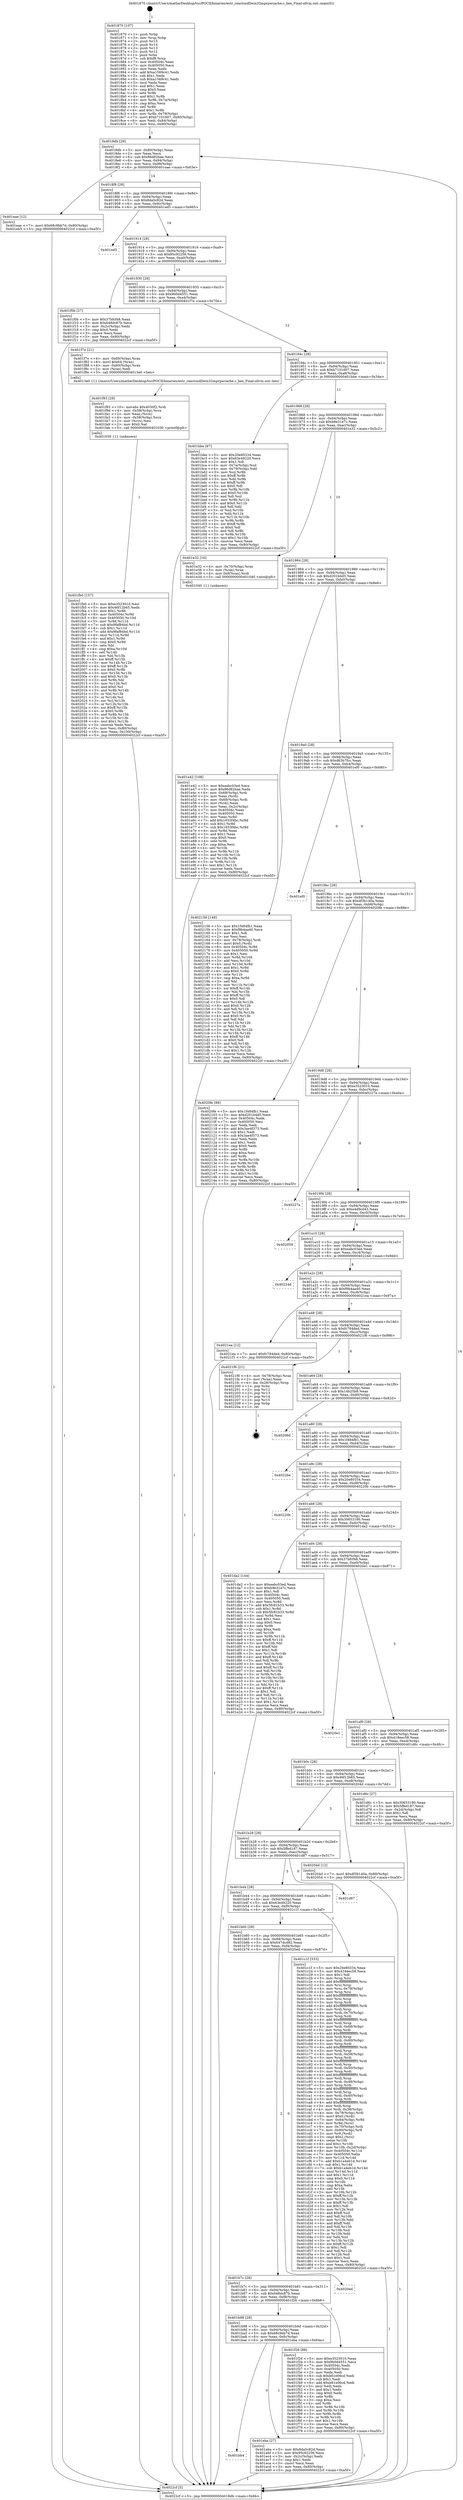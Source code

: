 digraph "0x401870" {
  label = "0x401870 (/mnt/c/Users/mathe/Desktop/tcc/POCII/binaries/extr_reactosdllwin32mprpwcache.c_hex_Final-ollvm.out::main(0))"
  labelloc = "t"
  node[shape=record]

  Entry [label="",width=0.3,height=0.3,shape=circle,fillcolor=black,style=filled]
  "0x4018db" [label="{
     0x4018db [29]\l
     | [instrs]\l
     &nbsp;&nbsp;0x4018db \<+3\>: mov -0x80(%rbp),%eax\l
     &nbsp;&nbsp;0x4018de \<+2\>: mov %eax,%ecx\l
     &nbsp;&nbsp;0x4018e0 \<+6\>: sub $0x86d82bae,%ecx\l
     &nbsp;&nbsp;0x4018e6 \<+6\>: mov %eax,-0x94(%rbp)\l
     &nbsp;&nbsp;0x4018ec \<+6\>: mov %ecx,-0x98(%rbp)\l
     &nbsp;&nbsp;0x4018f2 \<+6\>: je 0000000000401eae \<main+0x63e\>\l
  }"]
  "0x401eae" [label="{
     0x401eae [12]\l
     | [instrs]\l
     &nbsp;&nbsp;0x401eae \<+7\>: movl $0x68c9bb7d,-0x80(%rbp)\l
     &nbsp;&nbsp;0x401eb5 \<+5\>: jmp 00000000004022cf \<main+0xa5f\>\l
  }"]
  "0x4018f8" [label="{
     0x4018f8 [28]\l
     | [instrs]\l
     &nbsp;&nbsp;0x4018f8 \<+5\>: jmp 00000000004018fd \<main+0x8d\>\l
     &nbsp;&nbsp;0x4018fd \<+6\>: mov -0x94(%rbp),%eax\l
     &nbsp;&nbsp;0x401903 \<+5\>: sub $0x8da5c82d,%eax\l
     &nbsp;&nbsp;0x401908 \<+6\>: mov %eax,-0x9c(%rbp)\l
     &nbsp;&nbsp;0x40190e \<+6\>: je 0000000000401ed5 \<main+0x665\>\l
  }"]
  Exit [label="",width=0.3,height=0.3,shape=circle,fillcolor=black,style=filled,peripheries=2]
  "0x401ed5" [label="{
     0x401ed5\l
  }", style=dashed]
  "0x401914" [label="{
     0x401914 [28]\l
     | [instrs]\l
     &nbsp;&nbsp;0x401914 \<+5\>: jmp 0000000000401919 \<main+0xa9\>\l
     &nbsp;&nbsp;0x401919 \<+6\>: mov -0x94(%rbp),%eax\l
     &nbsp;&nbsp;0x40191f \<+5\>: sub $0x95c92256,%eax\l
     &nbsp;&nbsp;0x401924 \<+6\>: mov %eax,-0xa0(%rbp)\l
     &nbsp;&nbsp;0x40192a \<+6\>: je 0000000000401f0b \<main+0x69b\>\l
  }"]
  "0x401fb0" [label="{
     0x401fb0 [157]\l
     | [instrs]\l
     &nbsp;&nbsp;0x401fb0 \<+5\>: mov $0xe3523010,%esi\l
     &nbsp;&nbsp;0x401fb5 \<+5\>: mov $0x46f12b65,%edx\l
     &nbsp;&nbsp;0x401fba \<+3\>: mov $0x1,%r8b\l
     &nbsp;&nbsp;0x401fbd \<+8\>: mov 0x40504c,%r9d\l
     &nbsp;&nbsp;0x401fc5 \<+8\>: mov 0x405050,%r10d\l
     &nbsp;&nbsp;0x401fcd \<+3\>: mov %r9d,%r11d\l
     &nbsp;&nbsp;0x401fd0 \<+7\>: sub $0x9faf84bd,%r11d\l
     &nbsp;&nbsp;0x401fd7 \<+4\>: sub $0x1,%r11d\l
     &nbsp;&nbsp;0x401fdb \<+7\>: add $0x9faf84bd,%r11d\l
     &nbsp;&nbsp;0x401fe2 \<+4\>: imul %r11d,%r9d\l
     &nbsp;&nbsp;0x401fe6 \<+4\>: and $0x1,%r9d\l
     &nbsp;&nbsp;0x401fea \<+4\>: cmp $0x0,%r9d\l
     &nbsp;&nbsp;0x401fee \<+3\>: sete %bl\l
     &nbsp;&nbsp;0x401ff1 \<+4\>: cmp $0xa,%r10d\l
     &nbsp;&nbsp;0x401ff5 \<+4\>: setl %r14b\l
     &nbsp;&nbsp;0x401ff9 \<+3\>: mov %bl,%r15b\l
     &nbsp;&nbsp;0x401ffc \<+4\>: xor $0xff,%r15b\l
     &nbsp;&nbsp;0x402000 \<+3\>: mov %r14b,%r12b\l
     &nbsp;&nbsp;0x402003 \<+4\>: xor $0xff,%r12b\l
     &nbsp;&nbsp;0x402007 \<+4\>: xor $0x0,%r8b\l
     &nbsp;&nbsp;0x40200b \<+3\>: mov %r15b,%r13b\l
     &nbsp;&nbsp;0x40200e \<+4\>: and $0x0,%r13b\l
     &nbsp;&nbsp;0x402012 \<+3\>: and %r8b,%bl\l
     &nbsp;&nbsp;0x402015 \<+3\>: mov %r12b,%cl\l
     &nbsp;&nbsp;0x402018 \<+3\>: and $0x0,%cl\l
     &nbsp;&nbsp;0x40201b \<+3\>: and %r8b,%r14b\l
     &nbsp;&nbsp;0x40201e \<+3\>: or %bl,%r13b\l
     &nbsp;&nbsp;0x402021 \<+3\>: or %r14b,%cl\l
     &nbsp;&nbsp;0x402024 \<+3\>: xor %cl,%r13b\l
     &nbsp;&nbsp;0x402027 \<+3\>: or %r12b,%r15b\l
     &nbsp;&nbsp;0x40202a \<+4\>: xor $0xff,%r15b\l
     &nbsp;&nbsp;0x40202e \<+4\>: or $0x0,%r8b\l
     &nbsp;&nbsp;0x402032 \<+3\>: and %r8b,%r15b\l
     &nbsp;&nbsp;0x402035 \<+3\>: or %r15b,%r13b\l
     &nbsp;&nbsp;0x402038 \<+4\>: test $0x1,%r13b\l
     &nbsp;&nbsp;0x40203c \<+3\>: cmovne %edx,%esi\l
     &nbsp;&nbsp;0x40203f \<+3\>: mov %esi,-0x80(%rbp)\l
     &nbsp;&nbsp;0x402042 \<+6\>: mov %eax,-0x100(%rbp)\l
     &nbsp;&nbsp;0x402048 \<+5\>: jmp 00000000004022cf \<main+0xa5f\>\l
  }"]
  "0x401f0b" [label="{
     0x401f0b [27]\l
     | [instrs]\l
     &nbsp;&nbsp;0x401f0b \<+5\>: mov $0x37bfcf48,%eax\l
     &nbsp;&nbsp;0x401f10 \<+5\>: mov $0x648dc87b,%ecx\l
     &nbsp;&nbsp;0x401f15 \<+3\>: mov -0x2c(%rbp),%edx\l
     &nbsp;&nbsp;0x401f18 \<+3\>: cmp $0x0,%edx\l
     &nbsp;&nbsp;0x401f1b \<+3\>: cmove %ecx,%eax\l
     &nbsp;&nbsp;0x401f1e \<+3\>: mov %eax,-0x80(%rbp)\l
     &nbsp;&nbsp;0x401f21 \<+5\>: jmp 00000000004022cf \<main+0xa5f\>\l
  }"]
  "0x401930" [label="{
     0x401930 [28]\l
     | [instrs]\l
     &nbsp;&nbsp;0x401930 \<+5\>: jmp 0000000000401935 \<main+0xc5\>\l
     &nbsp;&nbsp;0x401935 \<+6\>: mov -0x94(%rbp),%eax\l
     &nbsp;&nbsp;0x40193b \<+5\>: sub $0x9b0d4551,%eax\l
     &nbsp;&nbsp;0x401940 \<+6\>: mov %eax,-0xa4(%rbp)\l
     &nbsp;&nbsp;0x401946 \<+6\>: je 0000000000401f7e \<main+0x70e\>\l
  }"]
  "0x401f93" [label="{
     0x401f93 [29]\l
     | [instrs]\l
     &nbsp;&nbsp;0x401f93 \<+10\>: movabs $0x4030f2,%rdi\l
     &nbsp;&nbsp;0x401f9d \<+4\>: mov -0x58(%rbp),%rcx\l
     &nbsp;&nbsp;0x401fa1 \<+2\>: mov %eax,(%rcx)\l
     &nbsp;&nbsp;0x401fa3 \<+4\>: mov -0x58(%rbp),%rcx\l
     &nbsp;&nbsp;0x401fa7 \<+2\>: mov (%rcx),%esi\l
     &nbsp;&nbsp;0x401fa9 \<+2\>: mov $0x0,%al\l
     &nbsp;&nbsp;0x401fab \<+5\>: call 0000000000401030 \<printf@plt\>\l
     | [calls]\l
     &nbsp;&nbsp;0x401030 \{1\} (unknown)\l
  }"]
  "0x401f7e" [label="{
     0x401f7e [21]\l
     | [instrs]\l
     &nbsp;&nbsp;0x401f7e \<+4\>: mov -0x60(%rbp),%rax\l
     &nbsp;&nbsp;0x401f82 \<+6\>: movl $0x64,(%rax)\l
     &nbsp;&nbsp;0x401f88 \<+4\>: mov -0x60(%rbp),%rax\l
     &nbsp;&nbsp;0x401f8c \<+2\>: mov (%rax),%edi\l
     &nbsp;&nbsp;0x401f8e \<+5\>: call 00000000004013e0 \<hex\>\l
     | [calls]\l
     &nbsp;&nbsp;0x4013e0 \{1\} (/mnt/c/Users/mathe/Desktop/tcc/POCII/binaries/extr_reactosdllwin32mprpwcache.c_hex_Final-ollvm.out::hex)\l
  }"]
  "0x40194c" [label="{
     0x40194c [28]\l
     | [instrs]\l
     &nbsp;&nbsp;0x40194c \<+5\>: jmp 0000000000401951 \<main+0xe1\>\l
     &nbsp;&nbsp;0x401951 \<+6\>: mov -0x94(%rbp),%eax\l
     &nbsp;&nbsp;0x401957 \<+5\>: sub $0xb7101607,%eax\l
     &nbsp;&nbsp;0x40195c \<+6\>: mov %eax,-0xa8(%rbp)\l
     &nbsp;&nbsp;0x401962 \<+6\>: je 0000000000401bbe \<main+0x34e\>\l
  }"]
  "0x401bb4" [label="{
     0x401bb4\l
  }", style=dashed]
  "0x401bbe" [label="{
     0x401bbe [97]\l
     | [instrs]\l
     &nbsp;&nbsp;0x401bbe \<+5\>: mov $0x20e80334,%eax\l
     &nbsp;&nbsp;0x401bc3 \<+5\>: mov $0x63e49220,%ecx\l
     &nbsp;&nbsp;0x401bc8 \<+2\>: mov $0x1,%dl\l
     &nbsp;&nbsp;0x401bca \<+4\>: mov -0x7a(%rbp),%sil\l
     &nbsp;&nbsp;0x401bce \<+4\>: mov -0x79(%rbp),%dil\l
     &nbsp;&nbsp;0x401bd2 \<+3\>: mov %sil,%r8b\l
     &nbsp;&nbsp;0x401bd5 \<+4\>: xor $0xff,%r8b\l
     &nbsp;&nbsp;0x401bd9 \<+3\>: mov %dil,%r9b\l
     &nbsp;&nbsp;0x401bdc \<+4\>: xor $0xff,%r9b\l
     &nbsp;&nbsp;0x401be0 \<+3\>: xor $0x0,%dl\l
     &nbsp;&nbsp;0x401be3 \<+3\>: mov %r8b,%r10b\l
     &nbsp;&nbsp;0x401be6 \<+4\>: and $0x0,%r10b\l
     &nbsp;&nbsp;0x401bea \<+3\>: and %dl,%sil\l
     &nbsp;&nbsp;0x401bed \<+3\>: mov %r9b,%r11b\l
     &nbsp;&nbsp;0x401bf0 \<+4\>: and $0x0,%r11b\l
     &nbsp;&nbsp;0x401bf4 \<+3\>: and %dl,%dil\l
     &nbsp;&nbsp;0x401bf7 \<+3\>: or %sil,%r10b\l
     &nbsp;&nbsp;0x401bfa \<+3\>: or %dil,%r11b\l
     &nbsp;&nbsp;0x401bfd \<+3\>: xor %r11b,%r10b\l
     &nbsp;&nbsp;0x401c00 \<+3\>: or %r9b,%r8b\l
     &nbsp;&nbsp;0x401c03 \<+4\>: xor $0xff,%r8b\l
     &nbsp;&nbsp;0x401c07 \<+3\>: or $0x0,%dl\l
     &nbsp;&nbsp;0x401c0a \<+3\>: and %dl,%r8b\l
     &nbsp;&nbsp;0x401c0d \<+3\>: or %r8b,%r10b\l
     &nbsp;&nbsp;0x401c10 \<+4\>: test $0x1,%r10b\l
     &nbsp;&nbsp;0x401c14 \<+3\>: cmovne %ecx,%eax\l
     &nbsp;&nbsp;0x401c17 \<+3\>: mov %eax,-0x80(%rbp)\l
     &nbsp;&nbsp;0x401c1a \<+5\>: jmp 00000000004022cf \<main+0xa5f\>\l
  }"]
  "0x401968" [label="{
     0x401968 [28]\l
     | [instrs]\l
     &nbsp;&nbsp;0x401968 \<+5\>: jmp 000000000040196d \<main+0xfd\>\l
     &nbsp;&nbsp;0x40196d \<+6\>: mov -0x94(%rbp),%eax\l
     &nbsp;&nbsp;0x401973 \<+5\>: sub $0xb9e31e7c,%eax\l
     &nbsp;&nbsp;0x401978 \<+6\>: mov %eax,-0xac(%rbp)\l
     &nbsp;&nbsp;0x40197e \<+6\>: je 0000000000401e32 \<main+0x5c2\>\l
  }"]
  "0x4022cf" [label="{
     0x4022cf [5]\l
     | [instrs]\l
     &nbsp;&nbsp;0x4022cf \<+5\>: jmp 00000000004018db \<main+0x6b\>\l
  }"]
  "0x401870" [label="{
     0x401870 [107]\l
     | [instrs]\l
     &nbsp;&nbsp;0x401870 \<+1\>: push %rbp\l
     &nbsp;&nbsp;0x401871 \<+3\>: mov %rsp,%rbp\l
     &nbsp;&nbsp;0x401874 \<+2\>: push %r15\l
     &nbsp;&nbsp;0x401876 \<+2\>: push %r14\l
     &nbsp;&nbsp;0x401878 \<+2\>: push %r13\l
     &nbsp;&nbsp;0x40187a \<+2\>: push %r12\l
     &nbsp;&nbsp;0x40187c \<+1\>: push %rbx\l
     &nbsp;&nbsp;0x40187d \<+7\>: sub $0xf8,%rsp\l
     &nbsp;&nbsp;0x401884 \<+7\>: mov 0x40504c,%eax\l
     &nbsp;&nbsp;0x40188b \<+7\>: mov 0x405050,%ecx\l
     &nbsp;&nbsp;0x401892 \<+2\>: mov %eax,%edx\l
     &nbsp;&nbsp;0x401894 \<+6\>: add $0xa1569c41,%edx\l
     &nbsp;&nbsp;0x40189a \<+3\>: sub $0x1,%edx\l
     &nbsp;&nbsp;0x40189d \<+6\>: sub $0xa1569c41,%edx\l
     &nbsp;&nbsp;0x4018a3 \<+3\>: imul %edx,%eax\l
     &nbsp;&nbsp;0x4018a6 \<+3\>: and $0x1,%eax\l
     &nbsp;&nbsp;0x4018a9 \<+3\>: cmp $0x0,%eax\l
     &nbsp;&nbsp;0x4018ac \<+4\>: sete %r8b\l
     &nbsp;&nbsp;0x4018b0 \<+4\>: and $0x1,%r8b\l
     &nbsp;&nbsp;0x4018b4 \<+4\>: mov %r8b,-0x7a(%rbp)\l
     &nbsp;&nbsp;0x4018b8 \<+3\>: cmp $0xa,%ecx\l
     &nbsp;&nbsp;0x4018bb \<+4\>: setl %r8b\l
     &nbsp;&nbsp;0x4018bf \<+4\>: and $0x1,%r8b\l
     &nbsp;&nbsp;0x4018c3 \<+4\>: mov %r8b,-0x79(%rbp)\l
     &nbsp;&nbsp;0x4018c7 \<+7\>: movl $0xb7101607,-0x80(%rbp)\l
     &nbsp;&nbsp;0x4018ce \<+6\>: mov %edi,-0x84(%rbp)\l
     &nbsp;&nbsp;0x4018d4 \<+7\>: mov %rsi,-0x90(%rbp)\l
  }"]
  "0x401eba" [label="{
     0x401eba [27]\l
     | [instrs]\l
     &nbsp;&nbsp;0x401eba \<+5\>: mov $0x8da5c82d,%eax\l
     &nbsp;&nbsp;0x401ebf \<+5\>: mov $0x95c92256,%ecx\l
     &nbsp;&nbsp;0x401ec4 \<+3\>: mov -0x2c(%rbp),%edx\l
     &nbsp;&nbsp;0x401ec7 \<+3\>: cmp $0x1,%edx\l
     &nbsp;&nbsp;0x401eca \<+3\>: cmovl %ecx,%eax\l
     &nbsp;&nbsp;0x401ecd \<+3\>: mov %eax,-0x80(%rbp)\l
     &nbsp;&nbsp;0x401ed0 \<+5\>: jmp 00000000004022cf \<main+0xa5f\>\l
  }"]
  "0x401e32" [label="{
     0x401e32 [16]\l
     | [instrs]\l
     &nbsp;&nbsp;0x401e32 \<+4\>: mov -0x70(%rbp),%rax\l
     &nbsp;&nbsp;0x401e36 \<+3\>: mov (%rax),%rax\l
     &nbsp;&nbsp;0x401e39 \<+4\>: mov 0x8(%rax),%rdi\l
     &nbsp;&nbsp;0x401e3d \<+5\>: call 0000000000401040 \<atoi@plt\>\l
     | [calls]\l
     &nbsp;&nbsp;0x401040 \{1\} (unknown)\l
  }"]
  "0x401984" [label="{
     0x401984 [28]\l
     | [instrs]\l
     &nbsp;&nbsp;0x401984 \<+5\>: jmp 0000000000401989 \<main+0x119\>\l
     &nbsp;&nbsp;0x401989 \<+6\>: mov -0x94(%rbp),%eax\l
     &nbsp;&nbsp;0x40198f \<+5\>: sub $0xd201b4d5,%eax\l
     &nbsp;&nbsp;0x401994 \<+6\>: mov %eax,-0xb0(%rbp)\l
     &nbsp;&nbsp;0x40199a \<+6\>: je 0000000000402156 \<main+0x8e6\>\l
  }"]
  "0x401b98" [label="{
     0x401b98 [28]\l
     | [instrs]\l
     &nbsp;&nbsp;0x401b98 \<+5\>: jmp 0000000000401b9d \<main+0x32d\>\l
     &nbsp;&nbsp;0x401b9d \<+6\>: mov -0x94(%rbp),%eax\l
     &nbsp;&nbsp;0x401ba3 \<+5\>: sub $0x68c9bb7d,%eax\l
     &nbsp;&nbsp;0x401ba8 \<+6\>: mov %eax,-0xfc(%rbp)\l
     &nbsp;&nbsp;0x401bae \<+6\>: je 0000000000401eba \<main+0x64a\>\l
  }"]
  "0x402156" [label="{
     0x402156 [148]\l
     | [instrs]\l
     &nbsp;&nbsp;0x402156 \<+5\>: mov $0x1f484fb1,%eax\l
     &nbsp;&nbsp;0x40215b \<+5\>: mov $0xf9b4aa40,%ecx\l
     &nbsp;&nbsp;0x402160 \<+2\>: mov $0x1,%dl\l
     &nbsp;&nbsp;0x402162 \<+2\>: xor %esi,%esi\l
     &nbsp;&nbsp;0x402164 \<+4\>: mov -0x78(%rbp),%rdi\l
     &nbsp;&nbsp;0x402168 \<+6\>: movl $0x0,(%rdi)\l
     &nbsp;&nbsp;0x40216e \<+8\>: mov 0x40504c,%r8d\l
     &nbsp;&nbsp;0x402176 \<+8\>: mov 0x405050,%r9d\l
     &nbsp;&nbsp;0x40217e \<+3\>: sub $0x1,%esi\l
     &nbsp;&nbsp;0x402181 \<+3\>: mov %r8d,%r10d\l
     &nbsp;&nbsp;0x402184 \<+3\>: add %esi,%r10d\l
     &nbsp;&nbsp;0x402187 \<+4\>: imul %r10d,%r8d\l
     &nbsp;&nbsp;0x40218b \<+4\>: and $0x1,%r8d\l
     &nbsp;&nbsp;0x40218f \<+4\>: cmp $0x0,%r8d\l
     &nbsp;&nbsp;0x402193 \<+4\>: sete %r11b\l
     &nbsp;&nbsp;0x402197 \<+4\>: cmp $0xa,%r9d\l
     &nbsp;&nbsp;0x40219b \<+3\>: setl %bl\l
     &nbsp;&nbsp;0x40219e \<+3\>: mov %r11b,%r14b\l
     &nbsp;&nbsp;0x4021a1 \<+4\>: xor $0xff,%r14b\l
     &nbsp;&nbsp;0x4021a5 \<+3\>: mov %bl,%r15b\l
     &nbsp;&nbsp;0x4021a8 \<+4\>: xor $0xff,%r15b\l
     &nbsp;&nbsp;0x4021ac \<+3\>: xor $0x0,%dl\l
     &nbsp;&nbsp;0x4021af \<+3\>: mov %r14b,%r12b\l
     &nbsp;&nbsp;0x4021b2 \<+4\>: and $0x0,%r12b\l
     &nbsp;&nbsp;0x4021b6 \<+3\>: and %dl,%r11b\l
     &nbsp;&nbsp;0x4021b9 \<+3\>: mov %r15b,%r13b\l
     &nbsp;&nbsp;0x4021bc \<+4\>: and $0x0,%r13b\l
     &nbsp;&nbsp;0x4021c0 \<+2\>: and %dl,%bl\l
     &nbsp;&nbsp;0x4021c2 \<+3\>: or %r11b,%r12b\l
     &nbsp;&nbsp;0x4021c5 \<+3\>: or %bl,%r13b\l
     &nbsp;&nbsp;0x4021c8 \<+3\>: xor %r13b,%r12b\l
     &nbsp;&nbsp;0x4021cb \<+3\>: or %r15b,%r14b\l
     &nbsp;&nbsp;0x4021ce \<+4\>: xor $0xff,%r14b\l
     &nbsp;&nbsp;0x4021d2 \<+3\>: or $0x0,%dl\l
     &nbsp;&nbsp;0x4021d5 \<+3\>: and %dl,%r14b\l
     &nbsp;&nbsp;0x4021d8 \<+3\>: or %r14b,%r12b\l
     &nbsp;&nbsp;0x4021db \<+4\>: test $0x1,%r12b\l
     &nbsp;&nbsp;0x4021df \<+3\>: cmovne %ecx,%eax\l
     &nbsp;&nbsp;0x4021e2 \<+3\>: mov %eax,-0x80(%rbp)\l
     &nbsp;&nbsp;0x4021e5 \<+5\>: jmp 00000000004022cf \<main+0xa5f\>\l
  }"]
  "0x4019a0" [label="{
     0x4019a0 [28]\l
     | [instrs]\l
     &nbsp;&nbsp;0x4019a0 \<+5\>: jmp 00000000004019a5 \<main+0x135\>\l
     &nbsp;&nbsp;0x4019a5 \<+6\>: mov -0x94(%rbp),%eax\l
     &nbsp;&nbsp;0x4019ab \<+5\>: sub $0xd63b7fcc,%eax\l
     &nbsp;&nbsp;0x4019b0 \<+6\>: mov %eax,-0xb4(%rbp)\l
     &nbsp;&nbsp;0x4019b6 \<+6\>: je 0000000000401ef0 \<main+0x680\>\l
  }"]
  "0x401f26" [label="{
     0x401f26 [88]\l
     | [instrs]\l
     &nbsp;&nbsp;0x401f26 \<+5\>: mov $0xe3523010,%eax\l
     &nbsp;&nbsp;0x401f2b \<+5\>: mov $0x9b0d4551,%ecx\l
     &nbsp;&nbsp;0x401f30 \<+7\>: mov 0x40504c,%edx\l
     &nbsp;&nbsp;0x401f37 \<+7\>: mov 0x405050,%esi\l
     &nbsp;&nbsp;0x401f3e \<+2\>: mov %edx,%edi\l
     &nbsp;&nbsp;0x401f40 \<+6\>: sub $0xb81e06cd,%edi\l
     &nbsp;&nbsp;0x401f46 \<+3\>: sub $0x1,%edi\l
     &nbsp;&nbsp;0x401f49 \<+6\>: add $0xb81e06cd,%edi\l
     &nbsp;&nbsp;0x401f4f \<+3\>: imul %edi,%edx\l
     &nbsp;&nbsp;0x401f52 \<+3\>: and $0x1,%edx\l
     &nbsp;&nbsp;0x401f55 \<+3\>: cmp $0x0,%edx\l
     &nbsp;&nbsp;0x401f58 \<+4\>: sete %r8b\l
     &nbsp;&nbsp;0x401f5c \<+3\>: cmp $0xa,%esi\l
     &nbsp;&nbsp;0x401f5f \<+4\>: setl %r9b\l
     &nbsp;&nbsp;0x401f63 \<+3\>: mov %r8b,%r10b\l
     &nbsp;&nbsp;0x401f66 \<+3\>: and %r9b,%r10b\l
     &nbsp;&nbsp;0x401f69 \<+3\>: xor %r9b,%r8b\l
     &nbsp;&nbsp;0x401f6c \<+3\>: or %r8b,%r10b\l
     &nbsp;&nbsp;0x401f6f \<+4\>: test $0x1,%r10b\l
     &nbsp;&nbsp;0x401f73 \<+3\>: cmovne %ecx,%eax\l
     &nbsp;&nbsp;0x401f76 \<+3\>: mov %eax,-0x80(%rbp)\l
     &nbsp;&nbsp;0x401f79 \<+5\>: jmp 00000000004022cf \<main+0xa5f\>\l
  }"]
  "0x401ef0" [label="{
     0x401ef0\l
  }", style=dashed]
  "0x4019bc" [label="{
     0x4019bc [28]\l
     | [instrs]\l
     &nbsp;&nbsp;0x4019bc \<+5\>: jmp 00000000004019c1 \<main+0x151\>\l
     &nbsp;&nbsp;0x4019c1 \<+6\>: mov -0x94(%rbp),%eax\l
     &nbsp;&nbsp;0x4019c7 \<+5\>: sub $0xdf3b140a,%eax\l
     &nbsp;&nbsp;0x4019cc \<+6\>: mov %eax,-0xb8(%rbp)\l
     &nbsp;&nbsp;0x4019d2 \<+6\>: je 00000000004020fe \<main+0x88e\>\l
  }"]
  "0x401b7c" [label="{
     0x401b7c [28]\l
     | [instrs]\l
     &nbsp;&nbsp;0x401b7c \<+5\>: jmp 0000000000401b81 \<main+0x311\>\l
     &nbsp;&nbsp;0x401b81 \<+6\>: mov -0x94(%rbp),%eax\l
     &nbsp;&nbsp;0x401b87 \<+5\>: sub $0x648dc87b,%eax\l
     &nbsp;&nbsp;0x401b8c \<+6\>: mov %eax,-0xf8(%rbp)\l
     &nbsp;&nbsp;0x401b92 \<+6\>: je 0000000000401f26 \<main+0x6b6\>\l
  }"]
  "0x4020fe" [label="{
     0x4020fe [88]\l
     | [instrs]\l
     &nbsp;&nbsp;0x4020fe \<+5\>: mov $0x1f484fb1,%eax\l
     &nbsp;&nbsp;0x402103 \<+5\>: mov $0xd201b4d5,%ecx\l
     &nbsp;&nbsp;0x402108 \<+7\>: mov 0x40504c,%edx\l
     &nbsp;&nbsp;0x40210f \<+7\>: mov 0x405050,%esi\l
     &nbsp;&nbsp;0x402116 \<+2\>: mov %edx,%edi\l
     &nbsp;&nbsp;0x402118 \<+6\>: add $0x3ae4f373,%edi\l
     &nbsp;&nbsp;0x40211e \<+3\>: sub $0x1,%edi\l
     &nbsp;&nbsp;0x402121 \<+6\>: sub $0x3ae4f373,%edi\l
     &nbsp;&nbsp;0x402127 \<+3\>: imul %edi,%edx\l
     &nbsp;&nbsp;0x40212a \<+3\>: and $0x1,%edx\l
     &nbsp;&nbsp;0x40212d \<+3\>: cmp $0x0,%edx\l
     &nbsp;&nbsp;0x402130 \<+4\>: sete %r8b\l
     &nbsp;&nbsp;0x402134 \<+3\>: cmp $0xa,%esi\l
     &nbsp;&nbsp;0x402137 \<+4\>: setl %r9b\l
     &nbsp;&nbsp;0x40213b \<+3\>: mov %r8b,%r10b\l
     &nbsp;&nbsp;0x40213e \<+3\>: and %r9b,%r10b\l
     &nbsp;&nbsp;0x402141 \<+3\>: xor %r9b,%r8b\l
     &nbsp;&nbsp;0x402144 \<+3\>: or %r8b,%r10b\l
     &nbsp;&nbsp;0x402147 \<+4\>: test $0x1,%r10b\l
     &nbsp;&nbsp;0x40214b \<+3\>: cmovne %ecx,%eax\l
     &nbsp;&nbsp;0x40214e \<+3\>: mov %eax,-0x80(%rbp)\l
     &nbsp;&nbsp;0x402151 \<+5\>: jmp 00000000004022cf \<main+0xa5f\>\l
  }"]
  "0x4019d8" [label="{
     0x4019d8 [28]\l
     | [instrs]\l
     &nbsp;&nbsp;0x4019d8 \<+5\>: jmp 00000000004019dd \<main+0x16d\>\l
     &nbsp;&nbsp;0x4019dd \<+6\>: mov -0x94(%rbp),%eax\l
     &nbsp;&nbsp;0x4019e3 \<+5\>: sub $0xe3523010,%eax\l
     &nbsp;&nbsp;0x4019e8 \<+6\>: mov %eax,-0xbc(%rbp)\l
     &nbsp;&nbsp;0x4019ee \<+6\>: je 000000000040227a \<main+0xa0a\>\l
  }"]
  "0x4020ed" [label="{
     0x4020ed\l
  }", style=dashed]
  "0x40227a" [label="{
     0x40227a\l
  }", style=dashed]
  "0x4019f4" [label="{
     0x4019f4 [28]\l
     | [instrs]\l
     &nbsp;&nbsp;0x4019f4 \<+5\>: jmp 00000000004019f9 \<main+0x189\>\l
     &nbsp;&nbsp;0x4019f9 \<+6\>: mov -0x94(%rbp),%eax\l
     &nbsp;&nbsp;0x4019ff \<+5\>: sub $0xe4d9cd43,%eax\l
     &nbsp;&nbsp;0x401a04 \<+6\>: mov %eax,-0xc0(%rbp)\l
     &nbsp;&nbsp;0x401a0a \<+6\>: je 0000000000402059 \<main+0x7e9\>\l
  }"]
  "0x401e42" [label="{
     0x401e42 [108]\l
     | [instrs]\l
     &nbsp;&nbsp;0x401e42 \<+5\>: mov $0xeabc03ed,%ecx\l
     &nbsp;&nbsp;0x401e47 \<+5\>: mov $0x86d82bae,%edx\l
     &nbsp;&nbsp;0x401e4c \<+4\>: mov -0x68(%rbp),%rdi\l
     &nbsp;&nbsp;0x401e50 \<+2\>: mov %eax,(%rdi)\l
     &nbsp;&nbsp;0x401e52 \<+4\>: mov -0x68(%rbp),%rdi\l
     &nbsp;&nbsp;0x401e56 \<+2\>: mov (%rdi),%eax\l
     &nbsp;&nbsp;0x401e58 \<+3\>: mov %eax,-0x2c(%rbp)\l
     &nbsp;&nbsp;0x401e5b \<+7\>: mov 0x40504c,%eax\l
     &nbsp;&nbsp;0x401e62 \<+7\>: mov 0x405050,%esi\l
     &nbsp;&nbsp;0x401e69 \<+3\>: mov %eax,%r8d\l
     &nbsp;&nbsp;0x401e6c \<+7\>: add $0x1653f4bc,%r8d\l
     &nbsp;&nbsp;0x401e73 \<+4\>: sub $0x1,%r8d\l
     &nbsp;&nbsp;0x401e77 \<+7\>: sub $0x1653f4bc,%r8d\l
     &nbsp;&nbsp;0x401e7e \<+4\>: imul %r8d,%eax\l
     &nbsp;&nbsp;0x401e82 \<+3\>: and $0x1,%eax\l
     &nbsp;&nbsp;0x401e85 \<+3\>: cmp $0x0,%eax\l
     &nbsp;&nbsp;0x401e88 \<+4\>: sete %r9b\l
     &nbsp;&nbsp;0x401e8c \<+3\>: cmp $0xa,%esi\l
     &nbsp;&nbsp;0x401e8f \<+4\>: setl %r10b\l
     &nbsp;&nbsp;0x401e93 \<+3\>: mov %r9b,%r11b\l
     &nbsp;&nbsp;0x401e96 \<+3\>: and %r10b,%r11b\l
     &nbsp;&nbsp;0x401e99 \<+3\>: xor %r10b,%r9b\l
     &nbsp;&nbsp;0x401e9c \<+3\>: or %r9b,%r11b\l
     &nbsp;&nbsp;0x401e9f \<+4\>: test $0x1,%r11b\l
     &nbsp;&nbsp;0x401ea3 \<+3\>: cmovne %edx,%ecx\l
     &nbsp;&nbsp;0x401ea6 \<+3\>: mov %ecx,-0x80(%rbp)\l
     &nbsp;&nbsp;0x401ea9 \<+5\>: jmp 00000000004022cf \<main+0xa5f\>\l
  }"]
  "0x402059" [label="{
     0x402059\l
  }", style=dashed]
  "0x401a10" [label="{
     0x401a10 [28]\l
     | [instrs]\l
     &nbsp;&nbsp;0x401a10 \<+5\>: jmp 0000000000401a15 \<main+0x1a5\>\l
     &nbsp;&nbsp;0x401a15 \<+6\>: mov -0x94(%rbp),%eax\l
     &nbsp;&nbsp;0x401a1b \<+5\>: sub $0xeabc03ed,%eax\l
     &nbsp;&nbsp;0x401a20 \<+6\>: mov %eax,-0xc4(%rbp)\l
     &nbsp;&nbsp;0x401a26 \<+6\>: je 000000000040224d \<main+0x9dd\>\l
  }"]
  "0x401b60" [label="{
     0x401b60 [28]\l
     | [instrs]\l
     &nbsp;&nbsp;0x401b60 \<+5\>: jmp 0000000000401b65 \<main+0x2f5\>\l
     &nbsp;&nbsp;0x401b65 \<+6\>: mov -0x94(%rbp),%eax\l
     &nbsp;&nbsp;0x401b6b \<+5\>: sub $0x647dcd82,%eax\l
     &nbsp;&nbsp;0x401b70 \<+6\>: mov %eax,-0xf4(%rbp)\l
     &nbsp;&nbsp;0x401b76 \<+6\>: je 00000000004020ed \<main+0x87d\>\l
  }"]
  "0x40224d" [label="{
     0x40224d\l
  }", style=dashed]
  "0x401a2c" [label="{
     0x401a2c [28]\l
     | [instrs]\l
     &nbsp;&nbsp;0x401a2c \<+5\>: jmp 0000000000401a31 \<main+0x1c1\>\l
     &nbsp;&nbsp;0x401a31 \<+6\>: mov -0x94(%rbp),%eax\l
     &nbsp;&nbsp;0x401a37 \<+5\>: sub $0xf9b4aa40,%eax\l
     &nbsp;&nbsp;0x401a3c \<+6\>: mov %eax,-0xc8(%rbp)\l
     &nbsp;&nbsp;0x401a42 \<+6\>: je 00000000004021ea \<main+0x97a\>\l
  }"]
  "0x401c1f" [label="{
     0x401c1f [333]\l
     | [instrs]\l
     &nbsp;&nbsp;0x401c1f \<+5\>: mov $0x20e80334,%eax\l
     &nbsp;&nbsp;0x401c24 \<+5\>: mov $0x418eec58,%ecx\l
     &nbsp;&nbsp;0x401c29 \<+2\>: mov $0x1,%dl\l
     &nbsp;&nbsp;0x401c2b \<+3\>: mov %rsp,%rsi\l
     &nbsp;&nbsp;0x401c2e \<+4\>: add $0xfffffffffffffff0,%rsi\l
     &nbsp;&nbsp;0x401c32 \<+3\>: mov %rsi,%rsp\l
     &nbsp;&nbsp;0x401c35 \<+4\>: mov %rsi,-0x78(%rbp)\l
     &nbsp;&nbsp;0x401c39 \<+3\>: mov %rsp,%rsi\l
     &nbsp;&nbsp;0x401c3c \<+4\>: add $0xfffffffffffffff0,%rsi\l
     &nbsp;&nbsp;0x401c40 \<+3\>: mov %rsi,%rsp\l
     &nbsp;&nbsp;0x401c43 \<+3\>: mov %rsp,%rdi\l
     &nbsp;&nbsp;0x401c46 \<+4\>: add $0xfffffffffffffff0,%rdi\l
     &nbsp;&nbsp;0x401c4a \<+3\>: mov %rdi,%rsp\l
     &nbsp;&nbsp;0x401c4d \<+4\>: mov %rdi,-0x70(%rbp)\l
     &nbsp;&nbsp;0x401c51 \<+3\>: mov %rsp,%rdi\l
     &nbsp;&nbsp;0x401c54 \<+4\>: add $0xfffffffffffffff0,%rdi\l
     &nbsp;&nbsp;0x401c58 \<+3\>: mov %rdi,%rsp\l
     &nbsp;&nbsp;0x401c5b \<+4\>: mov %rdi,-0x68(%rbp)\l
     &nbsp;&nbsp;0x401c5f \<+3\>: mov %rsp,%rdi\l
     &nbsp;&nbsp;0x401c62 \<+4\>: add $0xfffffffffffffff0,%rdi\l
     &nbsp;&nbsp;0x401c66 \<+3\>: mov %rdi,%rsp\l
     &nbsp;&nbsp;0x401c69 \<+4\>: mov %rdi,-0x60(%rbp)\l
     &nbsp;&nbsp;0x401c6d \<+3\>: mov %rsp,%rdi\l
     &nbsp;&nbsp;0x401c70 \<+4\>: add $0xfffffffffffffff0,%rdi\l
     &nbsp;&nbsp;0x401c74 \<+3\>: mov %rdi,%rsp\l
     &nbsp;&nbsp;0x401c77 \<+4\>: mov %rdi,-0x58(%rbp)\l
     &nbsp;&nbsp;0x401c7b \<+3\>: mov %rsp,%rdi\l
     &nbsp;&nbsp;0x401c7e \<+4\>: add $0xfffffffffffffff0,%rdi\l
     &nbsp;&nbsp;0x401c82 \<+3\>: mov %rdi,%rsp\l
     &nbsp;&nbsp;0x401c85 \<+4\>: mov %rdi,-0x50(%rbp)\l
     &nbsp;&nbsp;0x401c89 \<+3\>: mov %rsp,%rdi\l
     &nbsp;&nbsp;0x401c8c \<+4\>: add $0xfffffffffffffff0,%rdi\l
     &nbsp;&nbsp;0x401c90 \<+3\>: mov %rdi,%rsp\l
     &nbsp;&nbsp;0x401c93 \<+4\>: mov %rdi,-0x48(%rbp)\l
     &nbsp;&nbsp;0x401c97 \<+3\>: mov %rsp,%rdi\l
     &nbsp;&nbsp;0x401c9a \<+4\>: add $0xfffffffffffffff0,%rdi\l
     &nbsp;&nbsp;0x401c9e \<+3\>: mov %rdi,%rsp\l
     &nbsp;&nbsp;0x401ca1 \<+4\>: mov %rdi,-0x40(%rbp)\l
     &nbsp;&nbsp;0x401ca5 \<+3\>: mov %rsp,%rdi\l
     &nbsp;&nbsp;0x401ca8 \<+4\>: add $0xfffffffffffffff0,%rdi\l
     &nbsp;&nbsp;0x401cac \<+3\>: mov %rdi,%rsp\l
     &nbsp;&nbsp;0x401caf \<+4\>: mov %rdi,-0x38(%rbp)\l
     &nbsp;&nbsp;0x401cb3 \<+4\>: mov -0x78(%rbp),%rdi\l
     &nbsp;&nbsp;0x401cb7 \<+6\>: movl $0x0,(%rdi)\l
     &nbsp;&nbsp;0x401cbd \<+7\>: mov -0x84(%rbp),%r8d\l
     &nbsp;&nbsp;0x401cc4 \<+3\>: mov %r8d,(%rsi)\l
     &nbsp;&nbsp;0x401cc7 \<+4\>: mov -0x70(%rbp),%rdi\l
     &nbsp;&nbsp;0x401ccb \<+7\>: mov -0x90(%rbp),%r9\l
     &nbsp;&nbsp;0x401cd2 \<+3\>: mov %r9,(%rdi)\l
     &nbsp;&nbsp;0x401cd5 \<+3\>: cmpl $0x2,(%rsi)\l
     &nbsp;&nbsp;0x401cd8 \<+4\>: setne %r10b\l
     &nbsp;&nbsp;0x401cdc \<+4\>: and $0x1,%r10b\l
     &nbsp;&nbsp;0x401ce0 \<+4\>: mov %r10b,-0x2d(%rbp)\l
     &nbsp;&nbsp;0x401ce4 \<+8\>: mov 0x40504c,%r11d\l
     &nbsp;&nbsp;0x401cec \<+7\>: mov 0x405050,%ebx\l
     &nbsp;&nbsp;0x401cf3 \<+3\>: mov %r11d,%r14d\l
     &nbsp;&nbsp;0x401cf6 \<+7\>: add $0xb1a4eb1d,%r14d\l
     &nbsp;&nbsp;0x401cfd \<+4\>: sub $0x1,%r14d\l
     &nbsp;&nbsp;0x401d01 \<+7\>: sub $0xb1a4eb1d,%r14d\l
     &nbsp;&nbsp;0x401d08 \<+4\>: imul %r14d,%r11d\l
     &nbsp;&nbsp;0x401d0c \<+4\>: and $0x1,%r11d\l
     &nbsp;&nbsp;0x401d10 \<+4\>: cmp $0x0,%r11d\l
     &nbsp;&nbsp;0x401d14 \<+4\>: sete %r10b\l
     &nbsp;&nbsp;0x401d18 \<+3\>: cmp $0xa,%ebx\l
     &nbsp;&nbsp;0x401d1b \<+4\>: setl %r15b\l
     &nbsp;&nbsp;0x401d1f \<+3\>: mov %r10b,%r12b\l
     &nbsp;&nbsp;0x401d22 \<+4\>: xor $0xff,%r12b\l
     &nbsp;&nbsp;0x401d26 \<+3\>: mov %r15b,%r13b\l
     &nbsp;&nbsp;0x401d29 \<+4\>: xor $0xff,%r13b\l
     &nbsp;&nbsp;0x401d2d \<+3\>: xor $0x1,%dl\l
     &nbsp;&nbsp;0x401d30 \<+3\>: mov %r12b,%sil\l
     &nbsp;&nbsp;0x401d33 \<+4\>: and $0xff,%sil\l
     &nbsp;&nbsp;0x401d37 \<+3\>: and %dl,%r10b\l
     &nbsp;&nbsp;0x401d3a \<+3\>: mov %r13b,%dil\l
     &nbsp;&nbsp;0x401d3d \<+4\>: and $0xff,%dil\l
     &nbsp;&nbsp;0x401d41 \<+3\>: and %dl,%r15b\l
     &nbsp;&nbsp;0x401d44 \<+3\>: or %r10b,%sil\l
     &nbsp;&nbsp;0x401d47 \<+3\>: or %r15b,%dil\l
     &nbsp;&nbsp;0x401d4a \<+3\>: xor %dil,%sil\l
     &nbsp;&nbsp;0x401d4d \<+3\>: or %r13b,%r12b\l
     &nbsp;&nbsp;0x401d50 \<+4\>: xor $0xff,%r12b\l
     &nbsp;&nbsp;0x401d54 \<+3\>: or $0x1,%dl\l
     &nbsp;&nbsp;0x401d57 \<+3\>: and %dl,%r12b\l
     &nbsp;&nbsp;0x401d5a \<+3\>: or %r12b,%sil\l
     &nbsp;&nbsp;0x401d5d \<+4\>: test $0x1,%sil\l
     &nbsp;&nbsp;0x401d61 \<+3\>: cmovne %ecx,%eax\l
     &nbsp;&nbsp;0x401d64 \<+3\>: mov %eax,-0x80(%rbp)\l
     &nbsp;&nbsp;0x401d67 \<+5\>: jmp 00000000004022cf \<main+0xa5f\>\l
  }"]
  "0x4021ea" [label="{
     0x4021ea [12]\l
     | [instrs]\l
     &nbsp;&nbsp;0x4021ea \<+7\>: movl $0xfc784ded,-0x80(%rbp)\l
     &nbsp;&nbsp;0x4021f1 \<+5\>: jmp 00000000004022cf \<main+0xa5f\>\l
  }"]
  "0x401a48" [label="{
     0x401a48 [28]\l
     | [instrs]\l
     &nbsp;&nbsp;0x401a48 \<+5\>: jmp 0000000000401a4d \<main+0x1dd\>\l
     &nbsp;&nbsp;0x401a4d \<+6\>: mov -0x94(%rbp),%eax\l
     &nbsp;&nbsp;0x401a53 \<+5\>: sub $0xfc784ded,%eax\l
     &nbsp;&nbsp;0x401a58 \<+6\>: mov %eax,-0xcc(%rbp)\l
     &nbsp;&nbsp;0x401a5e \<+6\>: je 00000000004021f6 \<main+0x986\>\l
  }"]
  "0x401b44" [label="{
     0x401b44 [28]\l
     | [instrs]\l
     &nbsp;&nbsp;0x401b44 \<+5\>: jmp 0000000000401b49 \<main+0x2d9\>\l
     &nbsp;&nbsp;0x401b49 \<+6\>: mov -0x94(%rbp),%eax\l
     &nbsp;&nbsp;0x401b4f \<+5\>: sub $0x63e49220,%eax\l
     &nbsp;&nbsp;0x401b54 \<+6\>: mov %eax,-0xf0(%rbp)\l
     &nbsp;&nbsp;0x401b5a \<+6\>: je 0000000000401c1f \<main+0x3af\>\l
  }"]
  "0x4021f6" [label="{
     0x4021f6 [21]\l
     | [instrs]\l
     &nbsp;&nbsp;0x4021f6 \<+4\>: mov -0x78(%rbp),%rax\l
     &nbsp;&nbsp;0x4021fa \<+2\>: mov (%rax),%eax\l
     &nbsp;&nbsp;0x4021fc \<+4\>: lea -0x28(%rbp),%rsp\l
     &nbsp;&nbsp;0x402200 \<+1\>: pop %rbx\l
     &nbsp;&nbsp;0x402201 \<+2\>: pop %r12\l
     &nbsp;&nbsp;0x402203 \<+2\>: pop %r13\l
     &nbsp;&nbsp;0x402205 \<+2\>: pop %r14\l
     &nbsp;&nbsp;0x402207 \<+2\>: pop %r15\l
     &nbsp;&nbsp;0x402209 \<+1\>: pop %rbp\l
     &nbsp;&nbsp;0x40220a \<+1\>: ret\l
  }"]
  "0x401a64" [label="{
     0x401a64 [28]\l
     | [instrs]\l
     &nbsp;&nbsp;0x401a64 \<+5\>: jmp 0000000000401a69 \<main+0x1f9\>\l
     &nbsp;&nbsp;0x401a69 \<+6\>: mov -0x94(%rbp),%eax\l
     &nbsp;&nbsp;0x401a6f \<+5\>: sub $0x14b25b9,%eax\l
     &nbsp;&nbsp;0x401a74 \<+6\>: mov %eax,-0xd0(%rbp)\l
     &nbsp;&nbsp;0x401a7a \<+6\>: je 000000000040209d \<main+0x82d\>\l
  }"]
  "0x401d87" [label="{
     0x401d87\l
  }", style=dashed]
  "0x40209d" [label="{
     0x40209d\l
  }", style=dashed]
  "0x401a80" [label="{
     0x401a80 [28]\l
     | [instrs]\l
     &nbsp;&nbsp;0x401a80 \<+5\>: jmp 0000000000401a85 \<main+0x215\>\l
     &nbsp;&nbsp;0x401a85 \<+6\>: mov -0x94(%rbp),%eax\l
     &nbsp;&nbsp;0x401a8b \<+5\>: sub $0x1f484fb1,%eax\l
     &nbsp;&nbsp;0x401a90 \<+6\>: mov %eax,-0xd4(%rbp)\l
     &nbsp;&nbsp;0x401a96 \<+6\>: je 00000000004022be \<main+0xa4e\>\l
  }"]
  "0x401b28" [label="{
     0x401b28 [28]\l
     | [instrs]\l
     &nbsp;&nbsp;0x401b28 \<+5\>: jmp 0000000000401b2d \<main+0x2bd\>\l
     &nbsp;&nbsp;0x401b2d \<+6\>: mov -0x94(%rbp),%eax\l
     &nbsp;&nbsp;0x401b33 \<+5\>: sub $0x5ffed187,%eax\l
     &nbsp;&nbsp;0x401b38 \<+6\>: mov %eax,-0xec(%rbp)\l
     &nbsp;&nbsp;0x401b3e \<+6\>: je 0000000000401d87 \<main+0x517\>\l
  }"]
  "0x4022be" [label="{
     0x4022be\l
  }", style=dashed]
  "0x401a9c" [label="{
     0x401a9c [28]\l
     | [instrs]\l
     &nbsp;&nbsp;0x401a9c \<+5\>: jmp 0000000000401aa1 \<main+0x231\>\l
     &nbsp;&nbsp;0x401aa1 \<+6\>: mov -0x94(%rbp),%eax\l
     &nbsp;&nbsp;0x401aa7 \<+5\>: sub $0x20e80334,%eax\l
     &nbsp;&nbsp;0x401aac \<+6\>: mov %eax,-0xd8(%rbp)\l
     &nbsp;&nbsp;0x401ab2 \<+6\>: je 000000000040220b \<main+0x99b\>\l
  }"]
  "0x40204d" [label="{
     0x40204d [12]\l
     | [instrs]\l
     &nbsp;&nbsp;0x40204d \<+7\>: movl $0xdf3b140a,-0x80(%rbp)\l
     &nbsp;&nbsp;0x402054 \<+5\>: jmp 00000000004022cf \<main+0xa5f\>\l
  }"]
  "0x40220b" [label="{
     0x40220b\l
  }", style=dashed]
  "0x401ab8" [label="{
     0x401ab8 [28]\l
     | [instrs]\l
     &nbsp;&nbsp;0x401ab8 \<+5\>: jmp 0000000000401abd \<main+0x24d\>\l
     &nbsp;&nbsp;0x401abd \<+6\>: mov -0x94(%rbp),%eax\l
     &nbsp;&nbsp;0x401ac3 \<+5\>: sub $0x30653180,%eax\l
     &nbsp;&nbsp;0x401ac8 \<+6\>: mov %eax,-0xdc(%rbp)\l
     &nbsp;&nbsp;0x401ace \<+6\>: je 0000000000401da2 \<main+0x532\>\l
  }"]
  "0x401b0c" [label="{
     0x401b0c [28]\l
     | [instrs]\l
     &nbsp;&nbsp;0x401b0c \<+5\>: jmp 0000000000401b11 \<main+0x2a1\>\l
     &nbsp;&nbsp;0x401b11 \<+6\>: mov -0x94(%rbp),%eax\l
     &nbsp;&nbsp;0x401b17 \<+5\>: sub $0x46f12b65,%eax\l
     &nbsp;&nbsp;0x401b1c \<+6\>: mov %eax,-0xe8(%rbp)\l
     &nbsp;&nbsp;0x401b22 \<+6\>: je 000000000040204d \<main+0x7dd\>\l
  }"]
  "0x401da2" [label="{
     0x401da2 [144]\l
     | [instrs]\l
     &nbsp;&nbsp;0x401da2 \<+5\>: mov $0xeabc03ed,%eax\l
     &nbsp;&nbsp;0x401da7 \<+5\>: mov $0xb9e31e7c,%ecx\l
     &nbsp;&nbsp;0x401dac \<+2\>: mov $0x1,%dl\l
     &nbsp;&nbsp;0x401dae \<+7\>: mov 0x40504c,%esi\l
     &nbsp;&nbsp;0x401db5 \<+7\>: mov 0x405050,%edi\l
     &nbsp;&nbsp;0x401dbc \<+3\>: mov %esi,%r8d\l
     &nbsp;&nbsp;0x401dbf \<+7\>: add $0x5fc81b33,%r8d\l
     &nbsp;&nbsp;0x401dc6 \<+4\>: sub $0x1,%r8d\l
     &nbsp;&nbsp;0x401dca \<+7\>: sub $0x5fc81b33,%r8d\l
     &nbsp;&nbsp;0x401dd1 \<+4\>: imul %r8d,%esi\l
     &nbsp;&nbsp;0x401dd5 \<+3\>: and $0x1,%esi\l
     &nbsp;&nbsp;0x401dd8 \<+3\>: cmp $0x0,%esi\l
     &nbsp;&nbsp;0x401ddb \<+4\>: sete %r9b\l
     &nbsp;&nbsp;0x401ddf \<+3\>: cmp $0xa,%edi\l
     &nbsp;&nbsp;0x401de2 \<+4\>: setl %r10b\l
     &nbsp;&nbsp;0x401de6 \<+3\>: mov %r9b,%r11b\l
     &nbsp;&nbsp;0x401de9 \<+4\>: xor $0xff,%r11b\l
     &nbsp;&nbsp;0x401ded \<+3\>: mov %r10b,%bl\l
     &nbsp;&nbsp;0x401df0 \<+3\>: xor $0xff,%bl\l
     &nbsp;&nbsp;0x401df3 \<+3\>: xor $0x1,%dl\l
     &nbsp;&nbsp;0x401df6 \<+3\>: mov %r11b,%r14b\l
     &nbsp;&nbsp;0x401df9 \<+4\>: and $0xff,%r14b\l
     &nbsp;&nbsp;0x401dfd \<+3\>: and %dl,%r9b\l
     &nbsp;&nbsp;0x401e00 \<+3\>: mov %bl,%r15b\l
     &nbsp;&nbsp;0x401e03 \<+4\>: and $0xff,%r15b\l
     &nbsp;&nbsp;0x401e07 \<+3\>: and %dl,%r10b\l
     &nbsp;&nbsp;0x401e0a \<+3\>: or %r9b,%r14b\l
     &nbsp;&nbsp;0x401e0d \<+3\>: or %r10b,%r15b\l
     &nbsp;&nbsp;0x401e10 \<+3\>: xor %r15b,%r14b\l
     &nbsp;&nbsp;0x401e13 \<+3\>: or %bl,%r11b\l
     &nbsp;&nbsp;0x401e16 \<+4\>: xor $0xff,%r11b\l
     &nbsp;&nbsp;0x401e1a \<+3\>: or $0x1,%dl\l
     &nbsp;&nbsp;0x401e1d \<+3\>: and %dl,%r11b\l
     &nbsp;&nbsp;0x401e20 \<+3\>: or %r11b,%r14b\l
     &nbsp;&nbsp;0x401e23 \<+4\>: test $0x1,%r14b\l
     &nbsp;&nbsp;0x401e27 \<+3\>: cmovne %ecx,%eax\l
     &nbsp;&nbsp;0x401e2a \<+3\>: mov %eax,-0x80(%rbp)\l
     &nbsp;&nbsp;0x401e2d \<+5\>: jmp 00000000004022cf \<main+0xa5f\>\l
  }"]
  "0x401ad4" [label="{
     0x401ad4 [28]\l
     | [instrs]\l
     &nbsp;&nbsp;0x401ad4 \<+5\>: jmp 0000000000401ad9 \<main+0x269\>\l
     &nbsp;&nbsp;0x401ad9 \<+6\>: mov -0x94(%rbp),%eax\l
     &nbsp;&nbsp;0x401adf \<+5\>: sub $0x37bfcf48,%eax\l
     &nbsp;&nbsp;0x401ae4 \<+6\>: mov %eax,-0xe0(%rbp)\l
     &nbsp;&nbsp;0x401aea \<+6\>: je 00000000004020e1 \<main+0x871\>\l
  }"]
  "0x401d6c" [label="{
     0x401d6c [27]\l
     | [instrs]\l
     &nbsp;&nbsp;0x401d6c \<+5\>: mov $0x30653180,%eax\l
     &nbsp;&nbsp;0x401d71 \<+5\>: mov $0x5ffed187,%ecx\l
     &nbsp;&nbsp;0x401d76 \<+3\>: mov -0x2d(%rbp),%dl\l
     &nbsp;&nbsp;0x401d79 \<+3\>: test $0x1,%dl\l
     &nbsp;&nbsp;0x401d7c \<+3\>: cmovne %ecx,%eax\l
     &nbsp;&nbsp;0x401d7f \<+3\>: mov %eax,-0x80(%rbp)\l
     &nbsp;&nbsp;0x401d82 \<+5\>: jmp 00000000004022cf \<main+0xa5f\>\l
  }"]
  "0x4020e1" [label="{
     0x4020e1\l
  }", style=dashed]
  "0x401af0" [label="{
     0x401af0 [28]\l
     | [instrs]\l
     &nbsp;&nbsp;0x401af0 \<+5\>: jmp 0000000000401af5 \<main+0x285\>\l
     &nbsp;&nbsp;0x401af5 \<+6\>: mov -0x94(%rbp),%eax\l
     &nbsp;&nbsp;0x401afb \<+5\>: sub $0x418eec58,%eax\l
     &nbsp;&nbsp;0x401b00 \<+6\>: mov %eax,-0xe4(%rbp)\l
     &nbsp;&nbsp;0x401b06 \<+6\>: je 0000000000401d6c \<main+0x4fc\>\l
  }"]
  Entry -> "0x401870" [label=" 1"]
  "0x4018db" -> "0x401eae" [label=" 1"]
  "0x4018db" -> "0x4018f8" [label=" 14"]
  "0x4021f6" -> Exit [label=" 1"]
  "0x4018f8" -> "0x401ed5" [label=" 0"]
  "0x4018f8" -> "0x401914" [label=" 14"]
  "0x4021ea" -> "0x4022cf" [label=" 1"]
  "0x401914" -> "0x401f0b" [label=" 1"]
  "0x401914" -> "0x401930" [label=" 13"]
  "0x402156" -> "0x4022cf" [label=" 1"]
  "0x401930" -> "0x401f7e" [label=" 1"]
  "0x401930" -> "0x40194c" [label=" 12"]
  "0x4020fe" -> "0x4022cf" [label=" 1"]
  "0x40194c" -> "0x401bbe" [label=" 1"]
  "0x40194c" -> "0x401968" [label=" 11"]
  "0x401bbe" -> "0x4022cf" [label=" 1"]
  "0x401870" -> "0x4018db" [label=" 1"]
  "0x4022cf" -> "0x4018db" [label=" 14"]
  "0x40204d" -> "0x4022cf" [label=" 1"]
  "0x401968" -> "0x401e32" [label=" 1"]
  "0x401968" -> "0x401984" [label=" 10"]
  "0x401fb0" -> "0x4022cf" [label=" 1"]
  "0x401984" -> "0x402156" [label=" 1"]
  "0x401984" -> "0x4019a0" [label=" 9"]
  "0x401f7e" -> "0x401f93" [label=" 1"]
  "0x4019a0" -> "0x401ef0" [label=" 0"]
  "0x4019a0" -> "0x4019bc" [label=" 9"]
  "0x401f26" -> "0x4022cf" [label=" 1"]
  "0x4019bc" -> "0x4020fe" [label=" 1"]
  "0x4019bc" -> "0x4019d8" [label=" 8"]
  "0x401eba" -> "0x4022cf" [label=" 1"]
  "0x4019d8" -> "0x40227a" [label=" 0"]
  "0x4019d8" -> "0x4019f4" [label=" 8"]
  "0x401b98" -> "0x401bb4" [label=" 0"]
  "0x4019f4" -> "0x402059" [label=" 0"]
  "0x4019f4" -> "0x401a10" [label=" 8"]
  "0x401f93" -> "0x401fb0" [label=" 1"]
  "0x401a10" -> "0x40224d" [label=" 0"]
  "0x401a10" -> "0x401a2c" [label=" 8"]
  "0x401b7c" -> "0x401f26" [label=" 1"]
  "0x401a2c" -> "0x4021ea" [label=" 1"]
  "0x401a2c" -> "0x401a48" [label=" 7"]
  "0x401f0b" -> "0x4022cf" [label=" 1"]
  "0x401a48" -> "0x4021f6" [label=" 1"]
  "0x401a48" -> "0x401a64" [label=" 6"]
  "0x401b60" -> "0x4020ed" [label=" 0"]
  "0x401a64" -> "0x40209d" [label=" 0"]
  "0x401a64" -> "0x401a80" [label=" 6"]
  "0x401b98" -> "0x401eba" [label=" 1"]
  "0x401a80" -> "0x4022be" [label=" 0"]
  "0x401a80" -> "0x401a9c" [label=" 6"]
  "0x401e42" -> "0x4022cf" [label=" 1"]
  "0x401a9c" -> "0x40220b" [label=" 0"]
  "0x401a9c" -> "0x401ab8" [label=" 6"]
  "0x401e32" -> "0x401e42" [label=" 1"]
  "0x401ab8" -> "0x401da2" [label=" 1"]
  "0x401ab8" -> "0x401ad4" [label=" 5"]
  "0x401d6c" -> "0x4022cf" [label=" 1"]
  "0x401ad4" -> "0x4020e1" [label=" 0"]
  "0x401ad4" -> "0x401af0" [label=" 5"]
  "0x401c1f" -> "0x4022cf" [label=" 1"]
  "0x401af0" -> "0x401d6c" [label=" 1"]
  "0x401af0" -> "0x401b0c" [label=" 4"]
  "0x401da2" -> "0x4022cf" [label=" 1"]
  "0x401b0c" -> "0x40204d" [label=" 1"]
  "0x401b0c" -> "0x401b28" [label=" 3"]
  "0x401eae" -> "0x4022cf" [label=" 1"]
  "0x401b28" -> "0x401d87" [label=" 0"]
  "0x401b28" -> "0x401b44" [label=" 3"]
  "0x401b60" -> "0x401b7c" [label=" 2"]
  "0x401b44" -> "0x401c1f" [label=" 1"]
  "0x401b44" -> "0x401b60" [label=" 2"]
  "0x401b7c" -> "0x401b98" [label=" 1"]
}
